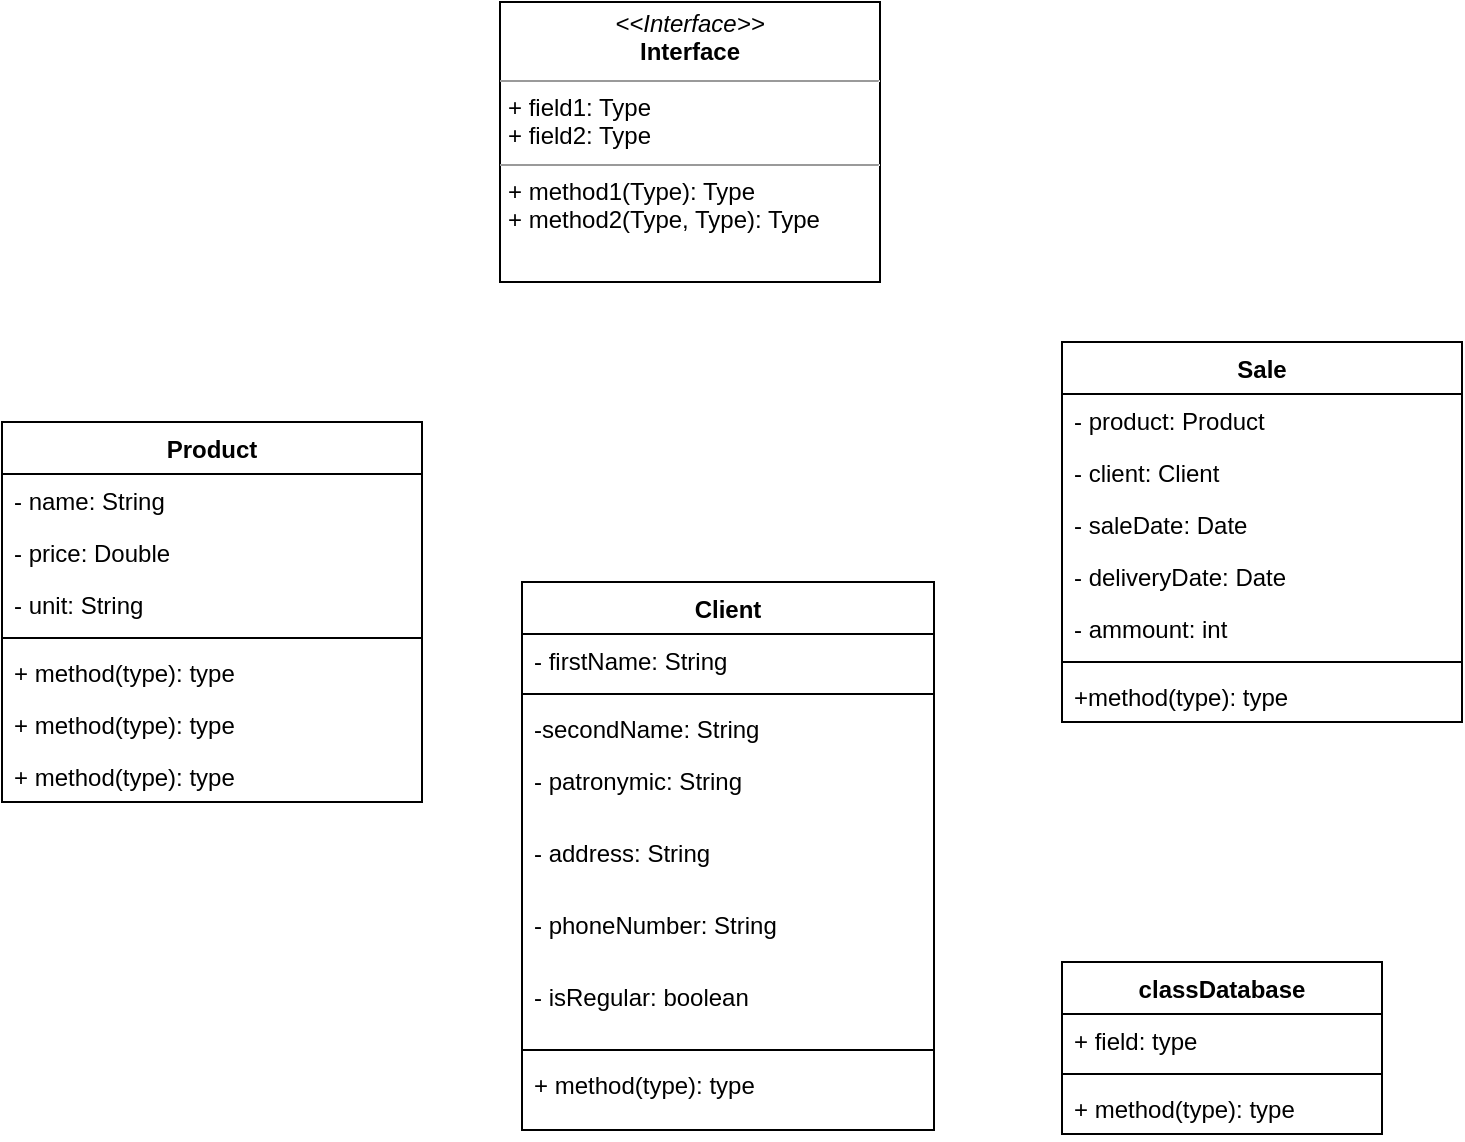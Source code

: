 <mxfile version="13.7.7" type="github">
  <diagram id="2gWSTAZNYvrGn-6cMmkQ" name="Page-1">
    <mxGraphModel dx="1422" dy="794" grid="1" gridSize="10" guides="1" tooltips="1" connect="1" arrows="1" fold="1" page="1" pageScale="1" pageWidth="827" pageHeight="1169" math="0" shadow="0">
      <root>
        <mxCell id="0" />
        <mxCell id="1" parent="0" />
        <mxCell id="GCn72i7jhavmTh7vxMiL-1" value="&lt;p style=&quot;margin:0px;margin-top:4px;text-align:center;&quot;&gt;&lt;i&gt;&amp;lt;&amp;lt;Interface&amp;gt;&amp;gt;&lt;/i&gt;&lt;br/&gt;&lt;b&gt;Interface&lt;/b&gt;&lt;/p&gt;&lt;hr size=&quot;1&quot;/&gt;&lt;p style=&quot;margin:0px;margin-left:4px;&quot;&gt;+ field1: Type&lt;br/&gt;+ field2: Type&lt;/p&gt;&lt;hr size=&quot;1&quot;/&gt;&lt;p style=&quot;margin:0px;margin-left:4px;&quot;&gt;+ method1(Type): Type&lt;br/&gt;+ method2(Type, Type): Type&lt;/p&gt;" style="verticalAlign=top;align=left;overflow=fill;fontSize=12;fontFamily=Helvetica;html=1;" vertex="1" parent="1">
          <mxGeometry x="319" y="30" width="190" height="140" as="geometry" />
        </mxCell>
        <mxCell id="2g1AAG5nh47R29ZNs-mV-1" value="Product" style="swimlane;fontStyle=1;align=center;verticalAlign=top;childLayout=stackLayout;horizontal=1;startSize=26;horizontalStack=0;resizeParent=1;resizeParentMax=0;resizeLast=0;collapsible=1;marginBottom=0;" parent="1" vertex="1">
          <mxGeometry x="70" y="240" width="210" height="190" as="geometry" />
        </mxCell>
        <mxCell id="2g1AAG5nh47R29ZNs-mV-2" value="- name: String" style="text;strokeColor=none;fillColor=none;align=left;verticalAlign=top;spacingLeft=4;spacingRight=4;overflow=hidden;rotatable=0;points=[[0,0.5],[1,0.5]];portConstraint=eastwest;" parent="2g1AAG5nh47R29ZNs-mV-1" vertex="1">
          <mxGeometry y="26" width="210" height="26" as="geometry" />
        </mxCell>
        <mxCell id="GCn72i7jhavmTh7vxMiL-3" value="- price: Double" style="text;strokeColor=none;fillColor=none;align=left;verticalAlign=top;spacingLeft=4;spacingRight=4;overflow=hidden;rotatable=0;points=[[0,0.5],[1,0.5]];portConstraint=eastwest;" vertex="1" parent="2g1AAG5nh47R29ZNs-mV-1">
          <mxGeometry y="52" width="210" height="26" as="geometry" />
        </mxCell>
        <mxCell id="GCn72i7jhavmTh7vxMiL-5" value="- unit: String" style="text;strokeColor=none;fillColor=none;align=left;verticalAlign=top;spacingLeft=4;spacingRight=4;overflow=hidden;rotatable=0;points=[[0,0.5],[1,0.5]];portConstraint=eastwest;" vertex="1" parent="2g1AAG5nh47R29ZNs-mV-1">
          <mxGeometry y="78" width="210" height="26" as="geometry" />
        </mxCell>
        <mxCell id="GCn72i7jhavmTh7vxMiL-6" value="" style="line;strokeWidth=1;fillColor=none;align=left;verticalAlign=middle;spacingTop=-1;spacingLeft=3;spacingRight=3;rotatable=0;labelPosition=right;points=[];portConstraint=eastwest;" vertex="1" parent="2g1AAG5nh47R29ZNs-mV-1">
          <mxGeometry y="104" width="210" height="8" as="geometry" />
        </mxCell>
        <mxCell id="2g1AAG5nh47R29ZNs-mV-4" value="+ method(type): type" style="text;strokeColor=none;fillColor=none;align=left;verticalAlign=top;spacingLeft=4;spacingRight=4;overflow=hidden;rotatable=0;points=[[0,0.5],[1,0.5]];portConstraint=eastwest;" parent="2g1AAG5nh47R29ZNs-mV-1" vertex="1">
          <mxGeometry y="112" width="210" height="26" as="geometry" />
        </mxCell>
        <mxCell id="GCn72i7jhavmTh7vxMiL-2" value="+ method(type): type" style="text;strokeColor=none;fillColor=none;align=left;verticalAlign=top;spacingLeft=4;spacingRight=4;overflow=hidden;rotatable=0;points=[[0,0.5],[1,0.5]];portConstraint=eastwest;" vertex="1" parent="2g1AAG5nh47R29ZNs-mV-1">
          <mxGeometry y="138" width="210" height="26" as="geometry" />
        </mxCell>
        <mxCell id="GCn72i7jhavmTh7vxMiL-4" value="+ method(type): type" style="text;strokeColor=none;fillColor=none;align=left;verticalAlign=top;spacingLeft=4;spacingRight=4;overflow=hidden;rotatable=0;points=[[0,0.5],[1,0.5]];portConstraint=eastwest;" vertex="1" parent="2g1AAG5nh47R29ZNs-mV-1">
          <mxGeometry y="164" width="210" height="26" as="geometry" />
        </mxCell>
        <mxCell id="2g1AAG5nh47R29ZNs-mV-9" value="Client" style="swimlane;fontStyle=1;align=center;verticalAlign=top;childLayout=stackLayout;horizontal=1;startSize=26;horizontalStack=0;resizeParent=1;resizeParentMax=0;resizeLast=0;collapsible=1;marginBottom=0;" parent="1" vertex="1">
          <mxGeometry x="330" y="320" width="206" height="274" as="geometry" />
        </mxCell>
        <mxCell id="2g1AAG5nh47R29ZNs-mV-10" value="- firstName: String" style="text;strokeColor=none;fillColor=none;align=left;verticalAlign=top;spacingLeft=4;spacingRight=4;overflow=hidden;rotatable=0;points=[[0,0.5],[1,0.5]];portConstraint=eastwest;" parent="2g1AAG5nh47R29ZNs-mV-9" vertex="1">
          <mxGeometry y="26" width="206" height="26" as="geometry" />
        </mxCell>
        <mxCell id="2g1AAG5nh47R29ZNs-mV-11" value="" style="line;strokeWidth=1;fillColor=none;align=left;verticalAlign=middle;spacingTop=-1;spacingLeft=3;spacingRight=3;rotatable=0;labelPosition=right;points=[];portConstraint=eastwest;" parent="2g1AAG5nh47R29ZNs-mV-9" vertex="1">
          <mxGeometry y="52" width="206" height="8" as="geometry" />
        </mxCell>
        <mxCell id="GCn72i7jhavmTh7vxMiL-11" value="-secondName: String" style="text;strokeColor=none;fillColor=none;align=left;verticalAlign=top;spacingLeft=4;spacingRight=4;overflow=hidden;rotatable=0;points=[[0,0.5],[1,0.5]];portConstraint=eastwest;" vertex="1" parent="2g1AAG5nh47R29ZNs-mV-9">
          <mxGeometry y="60" width="206" height="26" as="geometry" />
        </mxCell>
        <mxCell id="GCn72i7jhavmTh7vxMiL-12" value="- patronymic: String" style="text;strokeColor=none;fillColor=none;align=left;verticalAlign=top;spacingLeft=4;spacingRight=4;overflow=hidden;rotatable=0;points=[[0,0.5],[1,0.5]];portConstraint=eastwest;" vertex="1" parent="2g1AAG5nh47R29ZNs-mV-9">
          <mxGeometry y="86" width="206" height="36" as="geometry" />
        </mxCell>
        <mxCell id="GCn72i7jhavmTh7vxMiL-13" value="- address: String" style="text;strokeColor=none;fillColor=none;align=left;verticalAlign=top;spacingLeft=4;spacingRight=4;overflow=hidden;rotatable=0;points=[[0,0.5],[1,0.5]];portConstraint=eastwest;" vertex="1" parent="2g1AAG5nh47R29ZNs-mV-9">
          <mxGeometry y="122" width="206" height="36" as="geometry" />
        </mxCell>
        <mxCell id="GCn72i7jhavmTh7vxMiL-15" value="- phoneNumber: String" style="text;strokeColor=none;fillColor=none;align=left;verticalAlign=top;spacingLeft=4;spacingRight=4;overflow=hidden;rotatable=0;points=[[0,0.5],[1,0.5]];portConstraint=eastwest;" vertex="1" parent="2g1AAG5nh47R29ZNs-mV-9">
          <mxGeometry y="158" width="206" height="36" as="geometry" />
        </mxCell>
        <mxCell id="GCn72i7jhavmTh7vxMiL-16" value="- isRegular: boolean" style="text;strokeColor=none;fillColor=none;align=left;verticalAlign=top;spacingLeft=4;spacingRight=4;overflow=hidden;rotatable=0;points=[[0,0.5],[1,0.5]];portConstraint=eastwest;" vertex="1" parent="2g1AAG5nh47R29ZNs-mV-9">
          <mxGeometry y="194" width="206" height="36" as="geometry" />
        </mxCell>
        <mxCell id="GCn72i7jhavmTh7vxMiL-17" value="" style="line;strokeWidth=1;fillColor=none;align=left;verticalAlign=middle;spacingTop=-1;spacingLeft=3;spacingRight=3;rotatable=0;labelPosition=right;points=[];portConstraint=eastwest;" vertex="1" parent="2g1AAG5nh47R29ZNs-mV-9">
          <mxGeometry y="230" width="206" height="8" as="geometry" />
        </mxCell>
        <mxCell id="2g1AAG5nh47R29ZNs-mV-12" value="+ method(type): type" style="text;strokeColor=none;fillColor=none;align=left;verticalAlign=top;spacingLeft=4;spacingRight=4;overflow=hidden;rotatable=0;points=[[0,0.5],[1,0.5]];portConstraint=eastwest;" parent="2g1AAG5nh47R29ZNs-mV-9" vertex="1">
          <mxGeometry y="238" width="206" height="36" as="geometry" />
        </mxCell>
        <mxCell id="2g1AAG5nh47R29ZNs-mV-5" value="Sale" style="swimlane;fontStyle=1;align=center;verticalAlign=top;childLayout=stackLayout;horizontal=1;startSize=26;horizontalStack=0;resizeParent=1;resizeParentMax=0;resizeLast=0;collapsible=1;marginBottom=0;" parent="1" vertex="1">
          <mxGeometry x="600" y="200" width="200" height="190" as="geometry" />
        </mxCell>
        <mxCell id="2g1AAG5nh47R29ZNs-mV-6" value="- product: Product" style="text;strokeColor=none;fillColor=none;align=left;verticalAlign=top;spacingLeft=4;spacingRight=4;overflow=hidden;rotatable=0;points=[[0,0.5],[1,0.5]];portConstraint=eastwest;" parent="2g1AAG5nh47R29ZNs-mV-5" vertex="1">
          <mxGeometry y="26" width="200" height="26" as="geometry" />
        </mxCell>
        <mxCell id="GCn72i7jhavmTh7vxMiL-18" value="- client: Client" style="text;strokeColor=none;fillColor=none;align=left;verticalAlign=top;spacingLeft=4;spacingRight=4;overflow=hidden;rotatable=0;points=[[0,0.5],[1,0.5]];portConstraint=eastwest;" vertex="1" parent="2g1AAG5nh47R29ZNs-mV-5">
          <mxGeometry y="52" width="200" height="26" as="geometry" />
        </mxCell>
        <mxCell id="2g1AAG5nh47R29ZNs-mV-8" value="- saleDate: Date" style="text;strokeColor=none;fillColor=none;align=left;verticalAlign=top;spacingLeft=4;spacingRight=4;overflow=hidden;rotatable=0;points=[[0,0.5],[1,0.5]];portConstraint=eastwest;" parent="2g1AAG5nh47R29ZNs-mV-5" vertex="1">
          <mxGeometry y="78" width="200" height="26" as="geometry" />
        </mxCell>
        <mxCell id="GCn72i7jhavmTh7vxMiL-19" value="- deliveryDate: Date" style="text;strokeColor=none;fillColor=none;align=left;verticalAlign=top;spacingLeft=4;spacingRight=4;overflow=hidden;rotatable=0;points=[[0,0.5],[1,0.5]];portConstraint=eastwest;" vertex="1" parent="2g1AAG5nh47R29ZNs-mV-5">
          <mxGeometry y="104" width="200" height="26" as="geometry" />
        </mxCell>
        <mxCell id="GCn72i7jhavmTh7vxMiL-20" value="- ammount: int" style="text;strokeColor=none;fillColor=none;align=left;verticalAlign=top;spacingLeft=4;spacingRight=4;overflow=hidden;rotatable=0;points=[[0,0.5],[1,0.5]];portConstraint=eastwest;" vertex="1" parent="2g1AAG5nh47R29ZNs-mV-5">
          <mxGeometry y="130" width="200" height="26" as="geometry" />
        </mxCell>
        <mxCell id="GCn72i7jhavmTh7vxMiL-21" value="" style="line;strokeWidth=1;fillColor=none;align=left;verticalAlign=middle;spacingTop=-1;spacingLeft=3;spacingRight=3;rotatable=0;labelPosition=right;points=[];portConstraint=eastwest;" vertex="1" parent="2g1AAG5nh47R29ZNs-mV-5">
          <mxGeometry y="156" width="200" height="8" as="geometry" />
        </mxCell>
        <mxCell id="GCn72i7jhavmTh7vxMiL-26" value="+method(type): type" style="text;strokeColor=none;fillColor=none;align=left;verticalAlign=top;spacingLeft=4;spacingRight=4;overflow=hidden;rotatable=0;points=[[0,0.5],[1,0.5]];portConstraint=eastwest;" vertex="1" parent="2g1AAG5nh47R29ZNs-mV-5">
          <mxGeometry y="164" width="200" height="26" as="geometry" />
        </mxCell>
        <mxCell id="GCn72i7jhavmTh7vxMiL-27" value="classDatabase" style="swimlane;fontStyle=1;align=center;verticalAlign=top;childLayout=stackLayout;horizontal=1;startSize=26;horizontalStack=0;resizeParent=1;resizeParentMax=0;resizeLast=0;collapsible=1;marginBottom=0;" vertex="1" parent="1">
          <mxGeometry x="600" y="510" width="160" height="86" as="geometry" />
        </mxCell>
        <mxCell id="GCn72i7jhavmTh7vxMiL-28" value="+ field: type" style="text;strokeColor=none;fillColor=none;align=left;verticalAlign=top;spacingLeft=4;spacingRight=4;overflow=hidden;rotatable=0;points=[[0,0.5],[1,0.5]];portConstraint=eastwest;" vertex="1" parent="GCn72i7jhavmTh7vxMiL-27">
          <mxGeometry y="26" width="160" height="26" as="geometry" />
        </mxCell>
        <mxCell id="GCn72i7jhavmTh7vxMiL-29" value="" style="line;strokeWidth=1;fillColor=none;align=left;verticalAlign=middle;spacingTop=-1;spacingLeft=3;spacingRight=3;rotatable=0;labelPosition=right;points=[];portConstraint=eastwest;" vertex="1" parent="GCn72i7jhavmTh7vxMiL-27">
          <mxGeometry y="52" width="160" height="8" as="geometry" />
        </mxCell>
        <mxCell id="GCn72i7jhavmTh7vxMiL-30" value="+ method(type): type" style="text;strokeColor=none;fillColor=none;align=left;verticalAlign=top;spacingLeft=4;spacingRight=4;overflow=hidden;rotatable=0;points=[[0,0.5],[1,0.5]];portConstraint=eastwest;" vertex="1" parent="GCn72i7jhavmTh7vxMiL-27">
          <mxGeometry y="60" width="160" height="26" as="geometry" />
        </mxCell>
      </root>
    </mxGraphModel>
  </diagram>
</mxfile>
